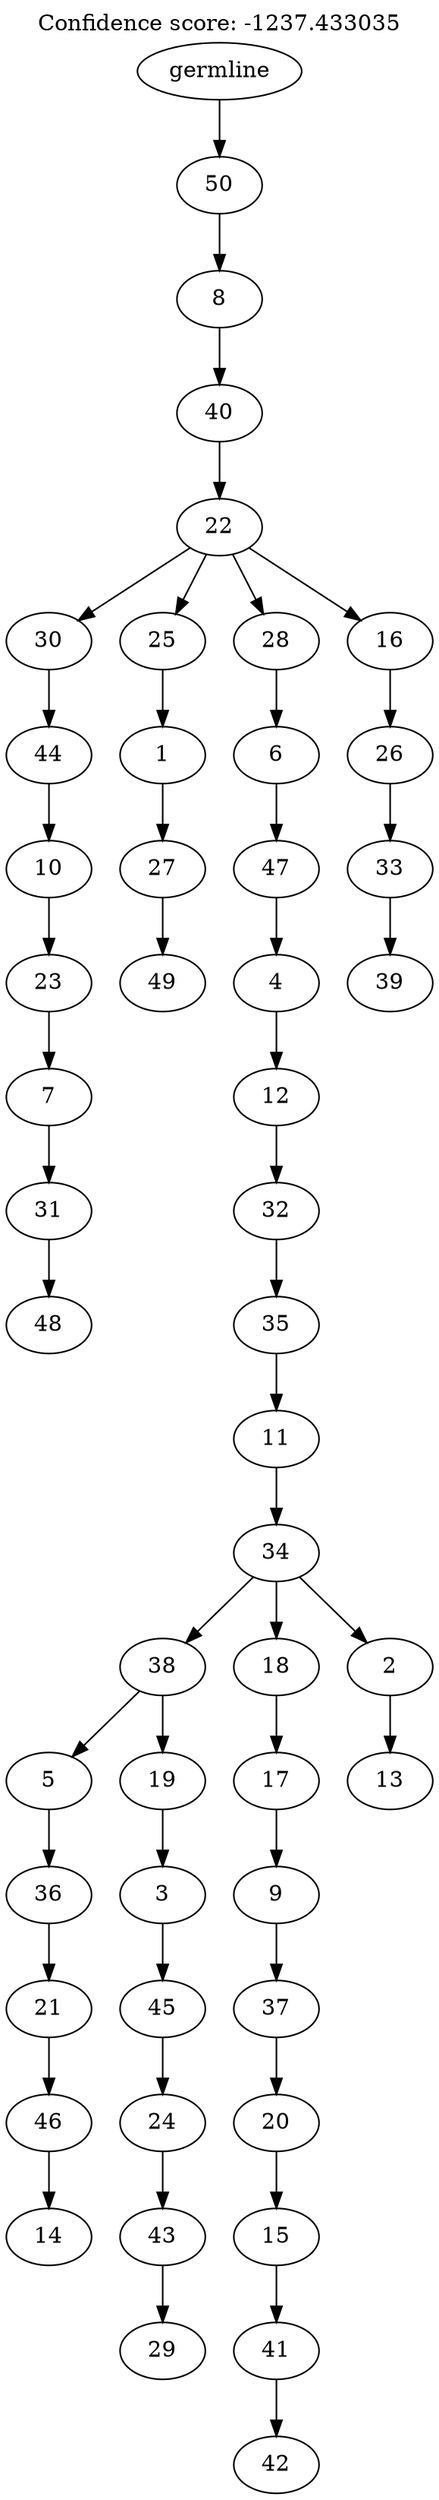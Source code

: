 digraph g {
	"49" -> "50";
	"50" [label="48"];
	"48" -> "49";
	"49" [label="31"];
	"47" -> "48";
	"48" [label="7"];
	"46" -> "47";
	"47" [label="23"];
	"45" -> "46";
	"46" [label="10"];
	"44" -> "45";
	"45" [label="44"];
	"42" -> "43";
	"43" [label="49"];
	"41" -> "42";
	"42" [label="27"];
	"40" -> "41";
	"41" [label="1"];
	"38" -> "39";
	"39" [label="14"];
	"37" -> "38";
	"38" [label="46"];
	"36" -> "37";
	"37" [label="21"];
	"35" -> "36";
	"36" [label="36"];
	"33" -> "34";
	"34" [label="29"];
	"32" -> "33";
	"33" [label="43"];
	"31" -> "32";
	"32" [label="24"];
	"30" -> "31";
	"31" [label="45"];
	"29" -> "30";
	"30" [label="3"];
	"28" -> "29";
	"29" [label="19"];
	"28" -> "35";
	"35" [label="5"];
	"26" -> "27";
	"27" [label="42"];
	"25" -> "26";
	"26" [label="41"];
	"24" -> "25";
	"25" [label="15"];
	"23" -> "24";
	"24" [label="20"];
	"22" -> "23";
	"23" [label="37"];
	"21" -> "22";
	"22" [label="9"];
	"20" -> "21";
	"21" [label="17"];
	"18" -> "19";
	"19" [label="13"];
	"17" -> "18";
	"18" [label="2"];
	"17" -> "20";
	"20" [label="18"];
	"17" -> "28";
	"28" [label="38"];
	"16" -> "17";
	"17" [label="34"];
	"15" -> "16";
	"16" [label="11"];
	"14" -> "15";
	"15" [label="35"];
	"13" -> "14";
	"14" [label="32"];
	"12" -> "13";
	"13" [label="12"];
	"11" -> "12";
	"12" [label="4"];
	"10" -> "11";
	"11" [label="47"];
	"9" -> "10";
	"10" [label="6"];
	"7" -> "8";
	"8" [label="39"];
	"6" -> "7";
	"7" [label="33"];
	"5" -> "6";
	"6" [label="26"];
	"4" -> "5";
	"5" [label="16"];
	"4" -> "9";
	"9" [label="28"];
	"4" -> "40";
	"40" [label="25"];
	"4" -> "44";
	"44" [label="30"];
	"3" -> "4";
	"4" [label="22"];
	"2" -> "3";
	"3" [label="40"];
	"1" -> "2";
	"2" [label="8"];
	"0" -> "1";
	"1" [label="50"];
	"0" [label="germline"];
	labelloc="t";
	label="Confidence score: -1237.433035";
}
